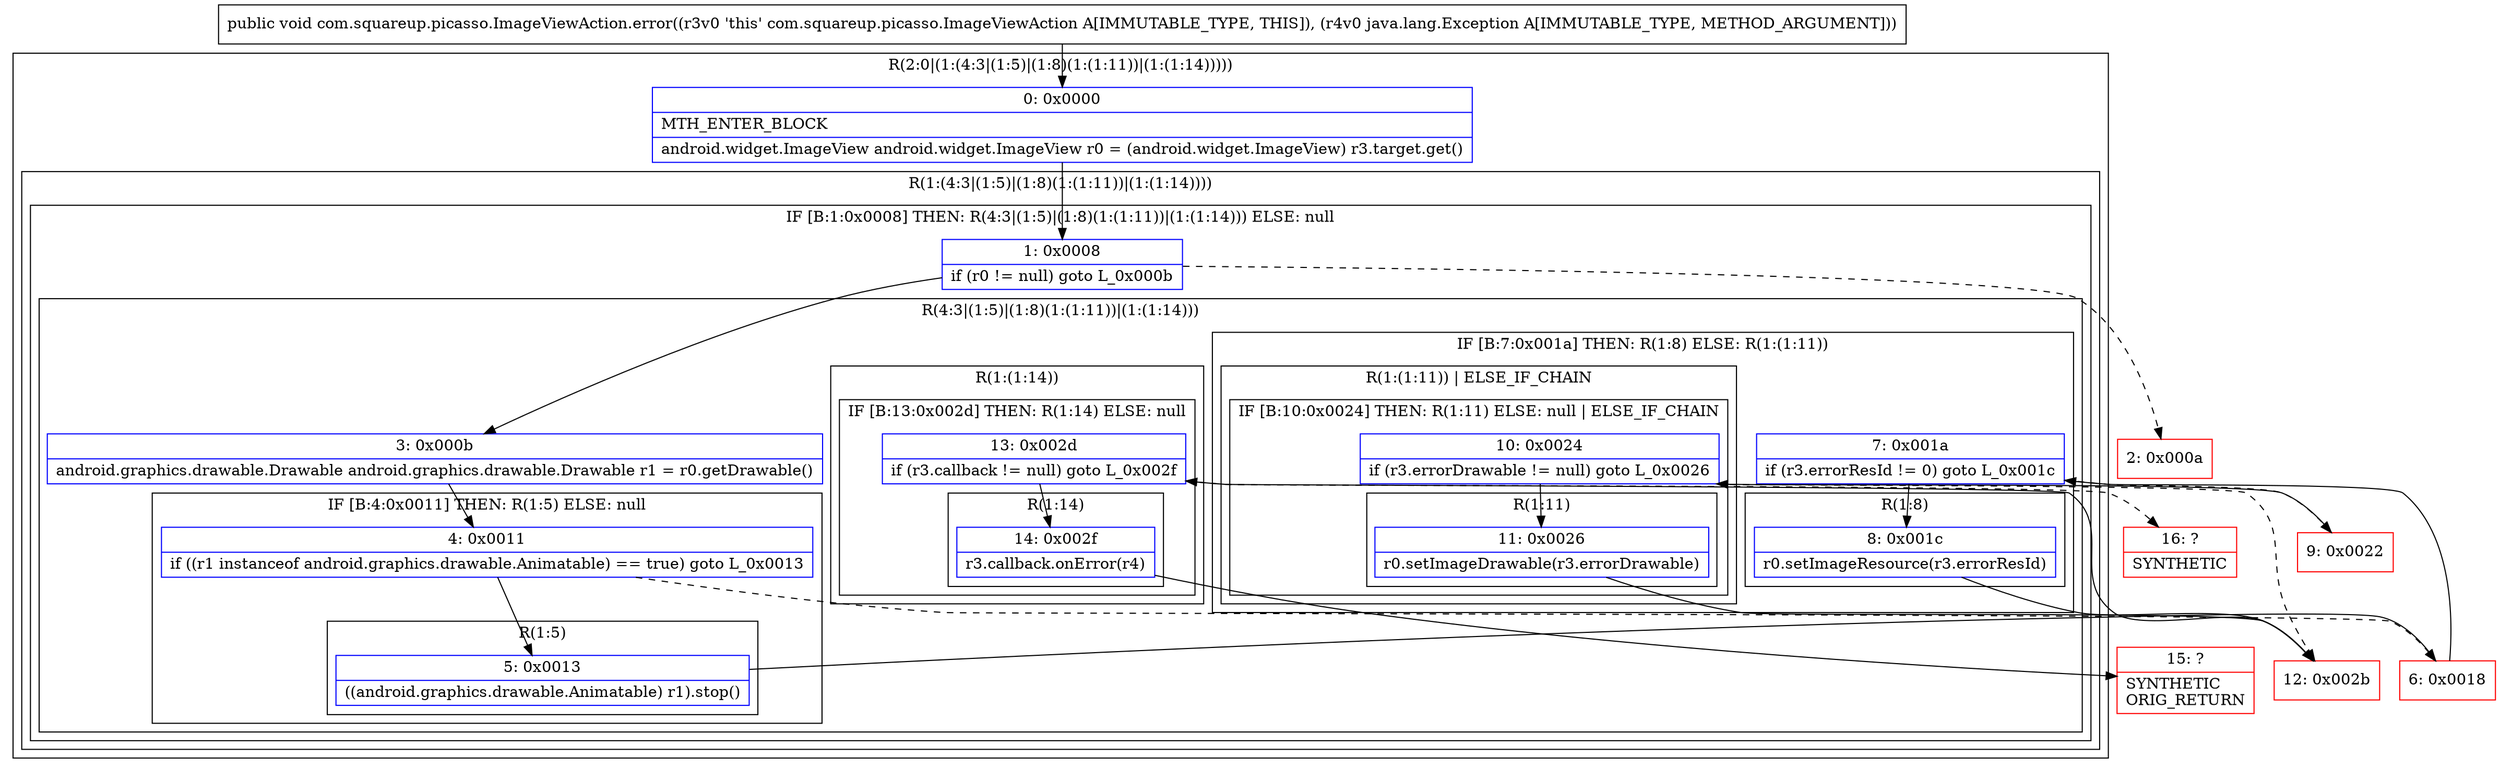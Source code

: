 digraph "CFG forcom.squareup.picasso.ImageViewAction.error(Ljava\/lang\/Exception;)V" {
subgraph cluster_Region_2030481762 {
label = "R(2:0|(1:(4:3|(1:5)|(1:8)(1:(1:11))|(1:(1:14)))))";
node [shape=record,color=blue];
Node_0 [shape=record,label="{0\:\ 0x0000|MTH_ENTER_BLOCK\l|android.widget.ImageView android.widget.ImageView r0 = (android.widget.ImageView) r3.target.get()\l}"];
subgraph cluster_Region_1605017217 {
label = "R(1:(4:3|(1:5)|(1:8)(1:(1:11))|(1:(1:14))))";
node [shape=record,color=blue];
subgraph cluster_IfRegion_491013620 {
label = "IF [B:1:0x0008] THEN: R(4:3|(1:5)|(1:8)(1:(1:11))|(1:(1:14))) ELSE: null";
node [shape=record,color=blue];
Node_1 [shape=record,label="{1\:\ 0x0008|if (r0 != null) goto L_0x000b\l}"];
subgraph cluster_Region_298694961 {
label = "R(4:3|(1:5)|(1:8)(1:(1:11))|(1:(1:14)))";
node [shape=record,color=blue];
Node_3 [shape=record,label="{3\:\ 0x000b|android.graphics.drawable.Drawable android.graphics.drawable.Drawable r1 = r0.getDrawable()\l}"];
subgraph cluster_IfRegion_1900280193 {
label = "IF [B:4:0x0011] THEN: R(1:5) ELSE: null";
node [shape=record,color=blue];
Node_4 [shape=record,label="{4\:\ 0x0011|if ((r1 instanceof android.graphics.drawable.Animatable) == true) goto L_0x0013\l}"];
subgraph cluster_Region_230408873 {
label = "R(1:5)";
node [shape=record,color=blue];
Node_5 [shape=record,label="{5\:\ 0x0013|((android.graphics.drawable.Animatable) r1).stop()\l}"];
}
}
subgraph cluster_IfRegion_2022274173 {
label = "IF [B:7:0x001a] THEN: R(1:8) ELSE: R(1:(1:11))";
node [shape=record,color=blue];
Node_7 [shape=record,label="{7\:\ 0x001a|if (r3.errorResId != 0) goto L_0x001c\l}"];
subgraph cluster_Region_47600331 {
label = "R(1:8)";
node [shape=record,color=blue];
Node_8 [shape=record,label="{8\:\ 0x001c|r0.setImageResource(r3.errorResId)\l}"];
}
subgraph cluster_Region_1834759432 {
label = "R(1:(1:11)) | ELSE_IF_CHAIN\l";
node [shape=record,color=blue];
subgraph cluster_IfRegion_1205773542 {
label = "IF [B:10:0x0024] THEN: R(1:11) ELSE: null | ELSE_IF_CHAIN\l";
node [shape=record,color=blue];
Node_10 [shape=record,label="{10\:\ 0x0024|if (r3.errorDrawable != null) goto L_0x0026\l}"];
subgraph cluster_Region_1310162514 {
label = "R(1:11)";
node [shape=record,color=blue];
Node_11 [shape=record,label="{11\:\ 0x0026|r0.setImageDrawable(r3.errorDrawable)\l}"];
}
}
}
}
subgraph cluster_Region_1284207626 {
label = "R(1:(1:14))";
node [shape=record,color=blue];
subgraph cluster_IfRegion_2131942266 {
label = "IF [B:13:0x002d] THEN: R(1:14) ELSE: null";
node [shape=record,color=blue];
Node_13 [shape=record,label="{13\:\ 0x002d|if (r3.callback != null) goto L_0x002f\l}"];
subgraph cluster_Region_1944737253 {
label = "R(1:14)";
node [shape=record,color=blue];
Node_14 [shape=record,label="{14\:\ 0x002f|r3.callback.onError(r4)\l}"];
}
}
}
}
}
}
}
Node_2 [shape=record,color=red,label="{2\:\ 0x000a}"];
Node_6 [shape=record,color=red,label="{6\:\ 0x0018}"];
Node_9 [shape=record,color=red,label="{9\:\ 0x0022}"];
Node_12 [shape=record,color=red,label="{12\:\ 0x002b}"];
Node_15 [shape=record,color=red,label="{15\:\ ?|SYNTHETIC\lORIG_RETURN\l}"];
Node_16 [shape=record,color=red,label="{16\:\ ?|SYNTHETIC\l}"];
MethodNode[shape=record,label="{public void com.squareup.picasso.ImageViewAction.error((r3v0 'this' com.squareup.picasso.ImageViewAction A[IMMUTABLE_TYPE, THIS]), (r4v0 java.lang.Exception A[IMMUTABLE_TYPE, METHOD_ARGUMENT])) }"];
MethodNode -> Node_0;
Node_0 -> Node_1;
Node_1 -> Node_2[style=dashed];
Node_1 -> Node_3;
Node_3 -> Node_4;
Node_4 -> Node_5;
Node_4 -> Node_6[style=dashed];
Node_5 -> Node_6;
Node_7 -> Node_8;
Node_7 -> Node_9[style=dashed];
Node_8 -> Node_12;
Node_10 -> Node_11;
Node_10 -> Node_12[style=dashed];
Node_11 -> Node_12;
Node_13 -> Node_14;
Node_13 -> Node_16[style=dashed];
Node_14 -> Node_15;
Node_6 -> Node_7;
Node_9 -> Node_10;
Node_12 -> Node_13;
}

